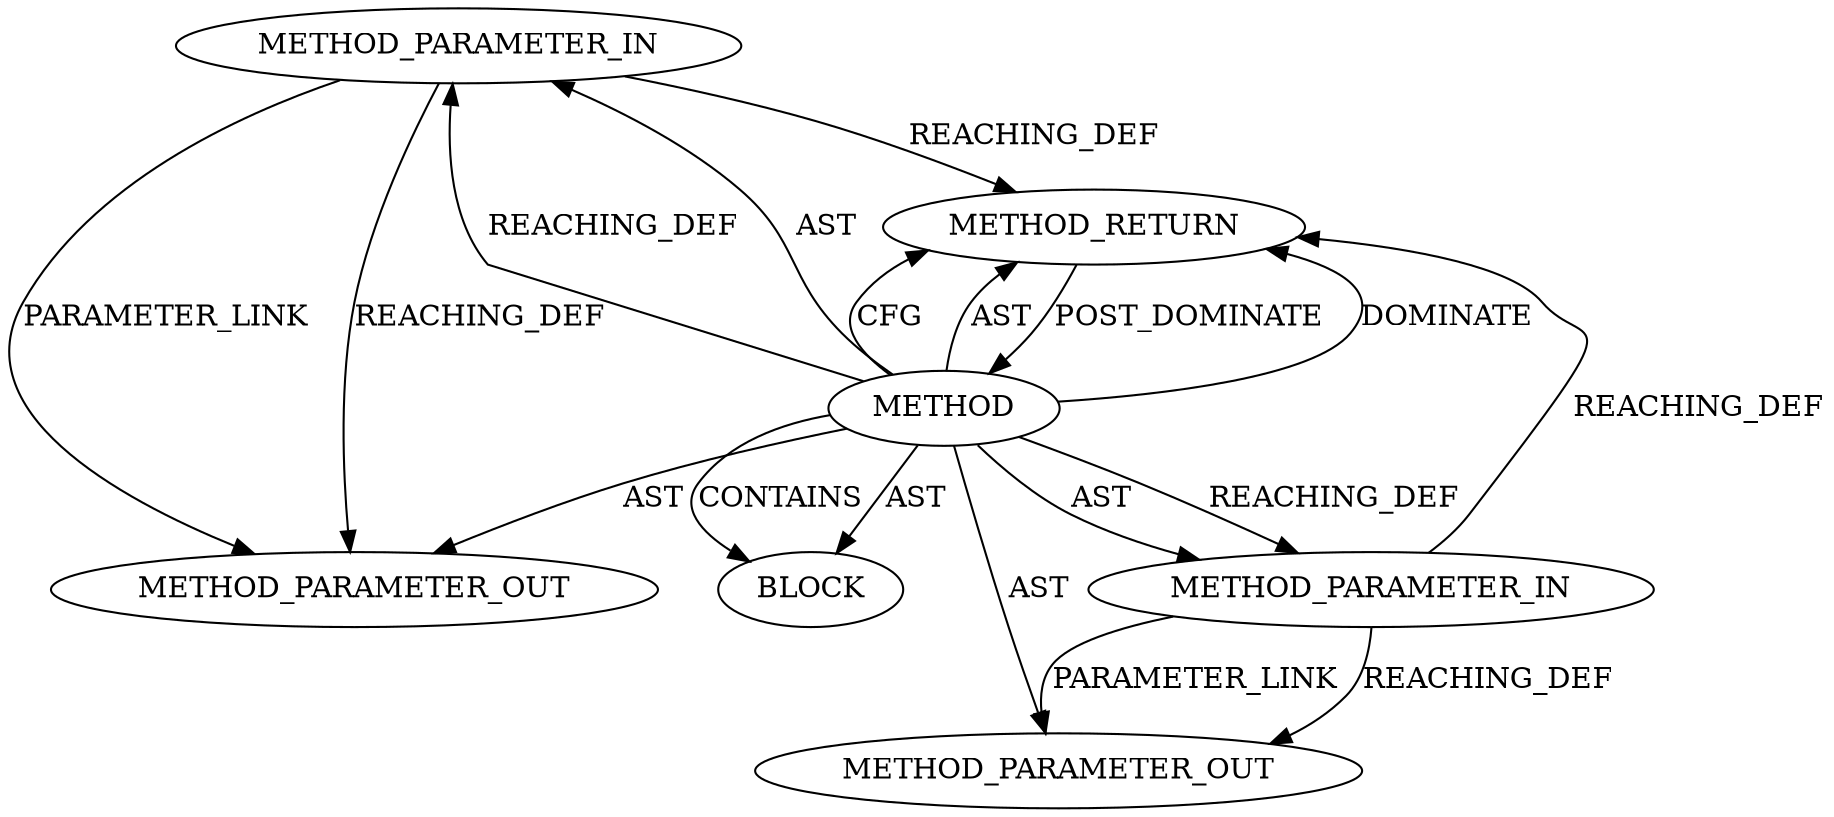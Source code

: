 digraph {
  20385 [label=METHOD_PARAMETER_IN ORDER=1 CODE="p1" IS_VARIADIC=false TYPE_FULL_NAME="ANY" EVALUATION_STRATEGY="BY_VALUE" INDEX=1 NAME="p1"]
  22161 [label=METHOD_PARAMETER_OUT ORDER=2 CODE="p2" IS_VARIADIC=false TYPE_FULL_NAME="ANY" EVALUATION_STRATEGY="BY_VALUE" INDEX=2 NAME="p2"]
  22160 [label=METHOD_PARAMETER_OUT ORDER=1 CODE="p1" IS_VARIADIC=false TYPE_FULL_NAME="ANY" EVALUATION_STRATEGY="BY_VALUE" INDEX=1 NAME="p1"]
  20384 [label=METHOD AST_PARENT_TYPE="NAMESPACE_BLOCK" AST_PARENT_FULL_NAME="<global>" ORDER=0 CODE="<empty>" FULL_NAME="kfree_rcu" IS_EXTERNAL=true FILENAME="<empty>" SIGNATURE="" NAME="kfree_rcu"]
  20386 [label=METHOD_PARAMETER_IN ORDER=2 CODE="p2" IS_VARIADIC=false TYPE_FULL_NAME="ANY" EVALUATION_STRATEGY="BY_VALUE" INDEX=2 NAME="p2"]
  20387 [label=BLOCK ORDER=1 ARGUMENT_INDEX=1 CODE="<empty>" TYPE_FULL_NAME="ANY"]
  20388 [label=METHOD_RETURN ORDER=2 CODE="RET" TYPE_FULL_NAME="ANY" EVALUATION_STRATEGY="BY_VALUE"]
  20384 -> 20385 [label=REACHING_DEF VARIABLE=""]
  20384 -> 20388 [label=DOMINATE ]
  20386 -> 22161 [label=REACHING_DEF VARIABLE="p2"]
  20384 -> 20388 [label=CFG ]
  20386 -> 20388 [label=REACHING_DEF VARIABLE="p2"]
  20384 -> 20386 [label=REACHING_DEF VARIABLE=""]
  20384 -> 20385 [label=AST ]
  20384 -> 20388 [label=AST ]
  20385 -> 22160 [label=PARAMETER_LINK ]
  20384 -> 20386 [label=AST ]
  20386 -> 22161 [label=PARAMETER_LINK ]
  20384 -> 22161 [label=AST ]
  20384 -> 20387 [label=AST ]
  20384 -> 22160 [label=AST ]
  20384 -> 20387 [label=CONTAINS ]
  20385 -> 20388 [label=REACHING_DEF VARIABLE="p1"]
  20385 -> 22160 [label=REACHING_DEF VARIABLE="p1"]
  20388 -> 20384 [label=POST_DOMINATE ]
}
